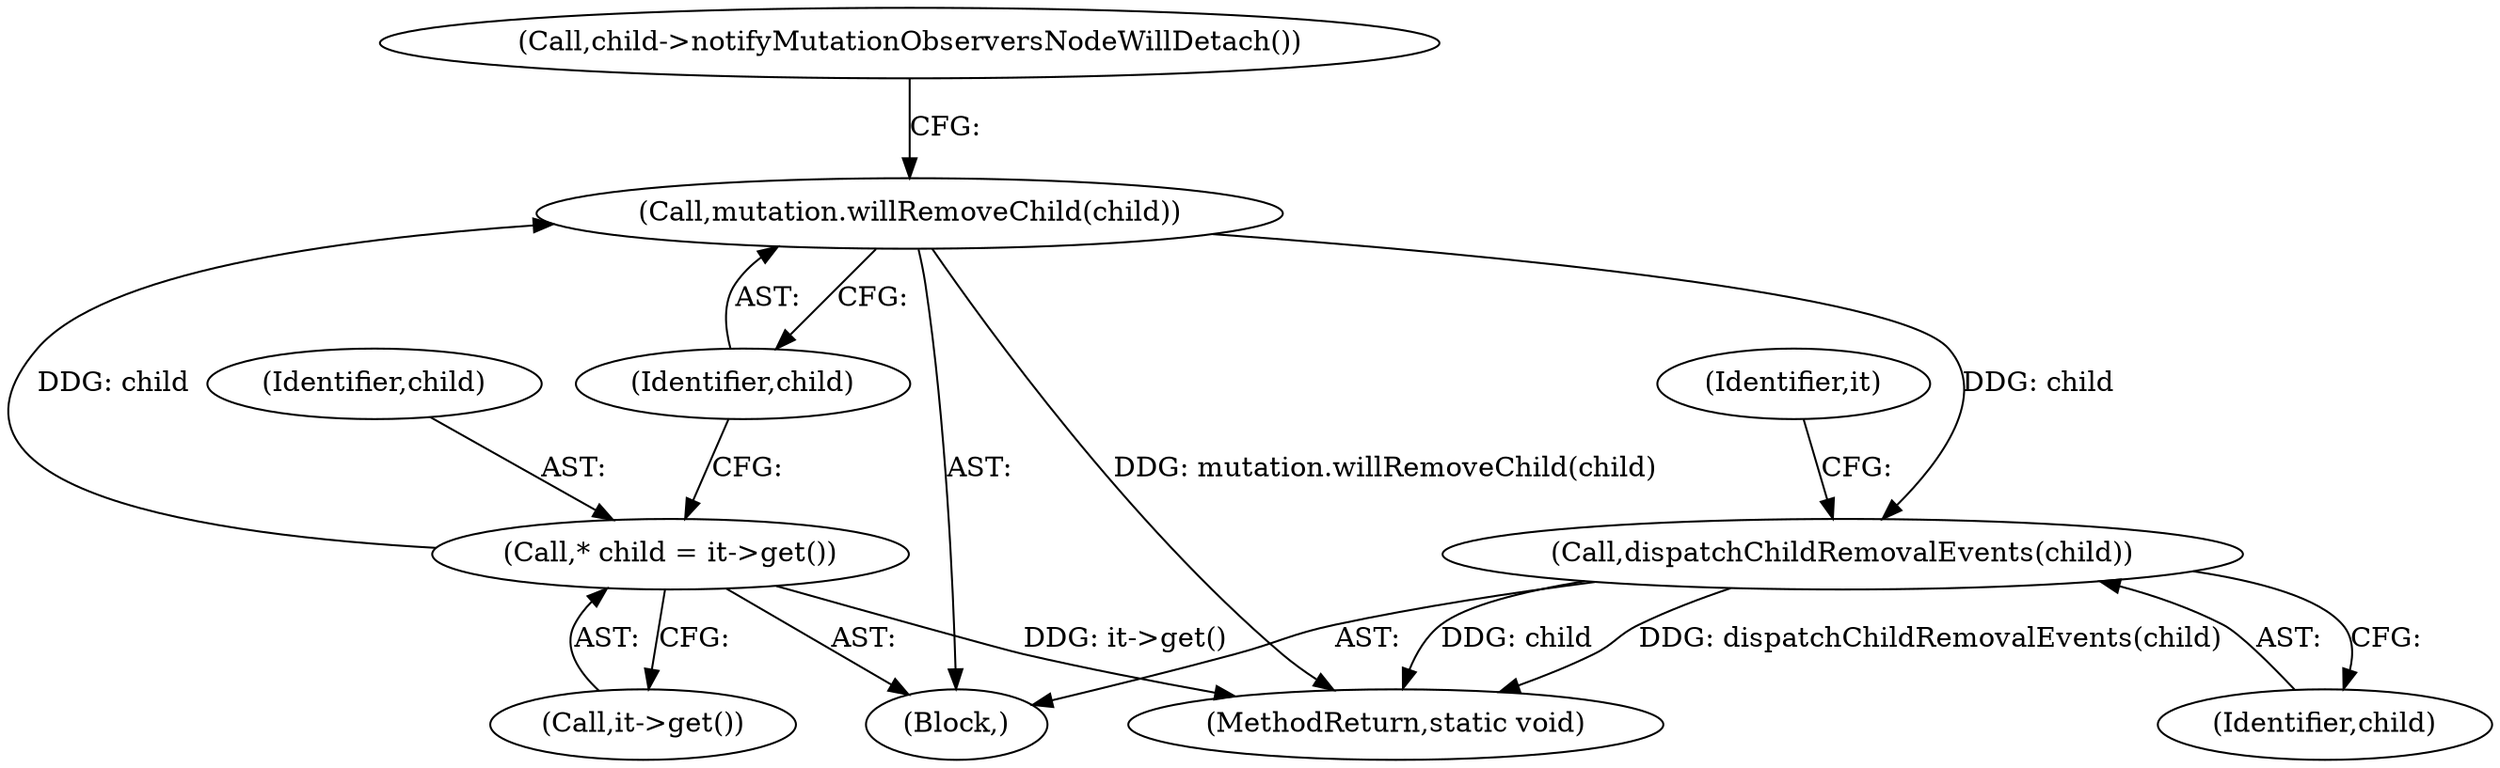 digraph "0_Chrome_f084d7007f67809ef116ee6b11f251bf3c9ed895_0@API" {
"1000125" [label="(Call,mutation.willRemoveChild(child))"];
"1000122" [label="(Call,* child = it->get())"];
"1000128" [label="(Call,dispatchChildRemovalEvents(child))"];
"1000127" [label="(Call,child->notifyMutationObserversNodeWillDetach())"];
"1000123" [label="(Identifier,child)"];
"1000125" [label="(Call,mutation.willRemoveChild(child))"];
"1000120" [label="(Block,)"];
"1000132" [label="(MethodReturn,static void)"];
"1000122" [label="(Call,* child = it->get())"];
"1000129" [label="(Identifier,child)"];
"1000128" [label="(Call,dispatchChildRemovalEvents(child))"];
"1000124" [label="(Call,it->get())"];
"1000119" [label="(Identifier,it)"];
"1000126" [label="(Identifier,child)"];
"1000125" -> "1000120"  [label="AST: "];
"1000125" -> "1000126"  [label="CFG: "];
"1000126" -> "1000125"  [label="AST: "];
"1000127" -> "1000125"  [label="CFG: "];
"1000125" -> "1000132"  [label="DDG: mutation.willRemoveChild(child)"];
"1000122" -> "1000125"  [label="DDG: child"];
"1000125" -> "1000128"  [label="DDG: child"];
"1000122" -> "1000120"  [label="AST: "];
"1000122" -> "1000124"  [label="CFG: "];
"1000123" -> "1000122"  [label="AST: "];
"1000124" -> "1000122"  [label="AST: "];
"1000126" -> "1000122"  [label="CFG: "];
"1000122" -> "1000132"  [label="DDG: it->get()"];
"1000128" -> "1000120"  [label="AST: "];
"1000128" -> "1000129"  [label="CFG: "];
"1000129" -> "1000128"  [label="AST: "];
"1000119" -> "1000128"  [label="CFG: "];
"1000128" -> "1000132"  [label="DDG: child"];
"1000128" -> "1000132"  [label="DDG: dispatchChildRemovalEvents(child)"];
}
